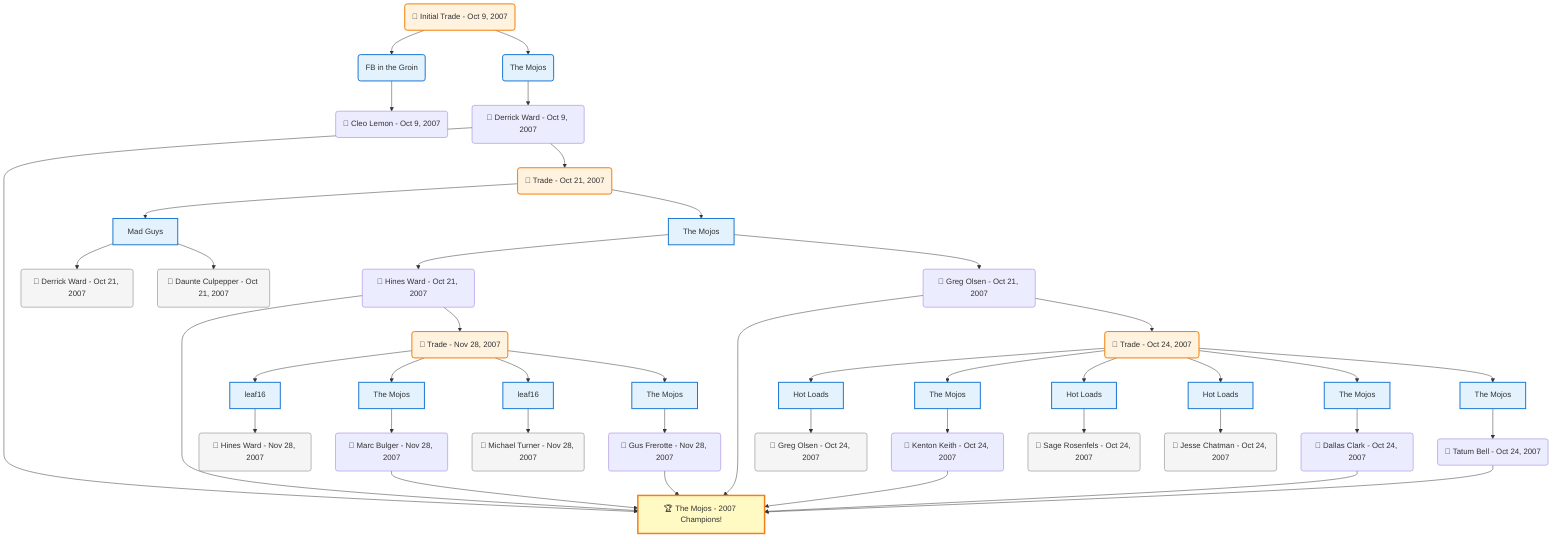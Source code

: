 flowchart TD

    TRADE_MAIN("🔄 Initial Trade - Oct 9, 2007")
    TEAM_1("FB in the Groin")
    TEAM_2("The Mojos")
    NODE_9c9375af-1982-447c-a53c-9518ac1cc52c("🔄 Cleo Lemon - Oct 9, 2007")
    NODE_9d54d290-ae8e-4fdd-9d43-c1ef819ea0bd("🔄 Derrick Ward - Oct 9, 2007")
    CHAMP_bbe2d0ad-54cf-4c22-be82-b2a5f262a157_2007["🏆 The Mojos - 2007 Champions!"]
    TRADE_b250236a-2382-4234-a042-2fa84a81b06a_3("🔄 Trade - Oct 21, 2007")
    TEAM_f5908944-6efd-40eb-af54-6c53004e0e2f_4["Mad Guys"]
    NODE_81120f5b-22bd-47e9-ab35-f04a90bb4058("🔄 Derrick Ward - Oct 21, 2007")
    NODE_cff5655f-ac9d-487f-8ed1-92e3214e7365("🔄 Daunte Culpepper - Oct 21, 2007")
    TEAM_bbe2d0ad-54cf-4c22-be82-b2a5f262a157_5["The Mojos"]
    NODE_a7ed07a6-5420-4b99-8ae3-52ac5f26f613("🔄 Hines Ward - Oct 21, 2007")
    TRADE_3a8d80a6-db8a-4d63-98e8-c495b5e26639_6("🔄 Trade - Nov 28, 2007")
    TEAM_66fb98f4-89a7-45f9-893a-b41d71e6249d_7["leaf16"]
    NODE_91e372ce-59bc-47bb-9e88-cf79be62c936("🔄 Hines Ward - Nov 28, 2007")
    TEAM_bbe2d0ad-54cf-4c22-be82-b2a5f262a157_8["The Mojos"]
    NODE_4103b6d7-a28f-4a7d-8b6a-1ce4f5695239("🔄 Marc Bulger - Nov 28, 2007")
    TEAM_66fb98f4-89a7-45f9-893a-b41d71e6249d_9["leaf16"]
    NODE_d8df4f38-ad56-4192-a87e-5ff6f2166d58("🔄 Michael Turner - Nov 28, 2007")
    TEAM_bbe2d0ad-54cf-4c22-be82-b2a5f262a157_10["The Mojos"]
    NODE_420928ec-cddd-4579-b112-ce77f0f2fd56("🔄 Gus Frerotte - Nov 28, 2007")
    NODE_d004e552-ba1f-4f47-9539-624fc836fe72("🔄 Greg Olsen - Oct 21, 2007")
    TRADE_4662e45f-9e71-47d2-a1be-e6da1eef0dcd_11("🔄 Trade - Oct 24, 2007")
    TEAM_8e9f18ff-62c3-40e8-bb10-32f74cf4ee33_12["Hot Loads"]
    NODE_497e9d5a-3bc9-4ca4-8828-d30851fe786d("🔄 Greg Olsen - Oct 24, 2007")
    TEAM_bbe2d0ad-54cf-4c22-be82-b2a5f262a157_13["The Mojos"]
    NODE_9f96722c-4017-466b-b54a-06f02e9dce4c("🔄 Kenton Keith - Oct 24, 2007")
    TEAM_8e9f18ff-62c3-40e8-bb10-32f74cf4ee33_14["Hot Loads"]
    NODE_64760d7a-a777-4278-be93-a241345552be("🔄 Sage Rosenfels - Oct 24, 2007")
    TEAM_8e9f18ff-62c3-40e8-bb10-32f74cf4ee33_15["Hot Loads"]
    NODE_5274181a-578e-429d-bb83-a2e156caf6c0("🔄 Jesse Chatman - Oct 24, 2007")
    TEAM_bbe2d0ad-54cf-4c22-be82-b2a5f262a157_16["The Mojos"]
    NODE_f6a179a1-e026-484d-9015-d45f15d3b914("🔄 Dallas Clark - Oct 24, 2007")
    TEAM_bbe2d0ad-54cf-4c22-be82-b2a5f262a157_17["The Mojos"]
    NODE_93b976f1-2eb9-42ae-b4b7-f0e7eab777f9("🔄 Tatum Bell - Oct 24, 2007")

    TRADE_MAIN --> TEAM_1
    TRADE_MAIN --> TEAM_2
    TEAM_1 --> NODE_9c9375af-1982-447c-a53c-9518ac1cc52c
    TEAM_2 --> NODE_9d54d290-ae8e-4fdd-9d43-c1ef819ea0bd
    NODE_9d54d290-ae8e-4fdd-9d43-c1ef819ea0bd --> CHAMP_bbe2d0ad-54cf-4c22-be82-b2a5f262a157_2007
    NODE_9d54d290-ae8e-4fdd-9d43-c1ef819ea0bd --> TRADE_b250236a-2382-4234-a042-2fa84a81b06a_3
    TRADE_b250236a-2382-4234-a042-2fa84a81b06a_3 --> TEAM_f5908944-6efd-40eb-af54-6c53004e0e2f_4
    TEAM_f5908944-6efd-40eb-af54-6c53004e0e2f_4 --> NODE_81120f5b-22bd-47e9-ab35-f04a90bb4058
    TEAM_f5908944-6efd-40eb-af54-6c53004e0e2f_4 --> NODE_cff5655f-ac9d-487f-8ed1-92e3214e7365
    TRADE_b250236a-2382-4234-a042-2fa84a81b06a_3 --> TEAM_bbe2d0ad-54cf-4c22-be82-b2a5f262a157_5
    TEAM_bbe2d0ad-54cf-4c22-be82-b2a5f262a157_5 --> NODE_a7ed07a6-5420-4b99-8ae3-52ac5f26f613
    NODE_a7ed07a6-5420-4b99-8ae3-52ac5f26f613 --> CHAMP_bbe2d0ad-54cf-4c22-be82-b2a5f262a157_2007
    NODE_a7ed07a6-5420-4b99-8ae3-52ac5f26f613 --> TRADE_3a8d80a6-db8a-4d63-98e8-c495b5e26639_6
    TRADE_3a8d80a6-db8a-4d63-98e8-c495b5e26639_6 --> TEAM_66fb98f4-89a7-45f9-893a-b41d71e6249d_7
    TEAM_66fb98f4-89a7-45f9-893a-b41d71e6249d_7 --> NODE_91e372ce-59bc-47bb-9e88-cf79be62c936
    TRADE_3a8d80a6-db8a-4d63-98e8-c495b5e26639_6 --> TEAM_bbe2d0ad-54cf-4c22-be82-b2a5f262a157_8
    TEAM_bbe2d0ad-54cf-4c22-be82-b2a5f262a157_8 --> NODE_4103b6d7-a28f-4a7d-8b6a-1ce4f5695239
    NODE_4103b6d7-a28f-4a7d-8b6a-1ce4f5695239 --> CHAMP_bbe2d0ad-54cf-4c22-be82-b2a5f262a157_2007
    TRADE_3a8d80a6-db8a-4d63-98e8-c495b5e26639_6 --> TEAM_66fb98f4-89a7-45f9-893a-b41d71e6249d_9
    TEAM_66fb98f4-89a7-45f9-893a-b41d71e6249d_9 --> NODE_d8df4f38-ad56-4192-a87e-5ff6f2166d58
    TRADE_3a8d80a6-db8a-4d63-98e8-c495b5e26639_6 --> TEAM_bbe2d0ad-54cf-4c22-be82-b2a5f262a157_10
    TEAM_bbe2d0ad-54cf-4c22-be82-b2a5f262a157_10 --> NODE_420928ec-cddd-4579-b112-ce77f0f2fd56
    NODE_420928ec-cddd-4579-b112-ce77f0f2fd56 --> CHAMP_bbe2d0ad-54cf-4c22-be82-b2a5f262a157_2007
    TEAM_bbe2d0ad-54cf-4c22-be82-b2a5f262a157_5 --> NODE_d004e552-ba1f-4f47-9539-624fc836fe72
    NODE_d004e552-ba1f-4f47-9539-624fc836fe72 --> CHAMP_bbe2d0ad-54cf-4c22-be82-b2a5f262a157_2007
    NODE_d004e552-ba1f-4f47-9539-624fc836fe72 --> TRADE_4662e45f-9e71-47d2-a1be-e6da1eef0dcd_11
    TRADE_4662e45f-9e71-47d2-a1be-e6da1eef0dcd_11 --> TEAM_8e9f18ff-62c3-40e8-bb10-32f74cf4ee33_12
    TEAM_8e9f18ff-62c3-40e8-bb10-32f74cf4ee33_12 --> NODE_497e9d5a-3bc9-4ca4-8828-d30851fe786d
    TRADE_4662e45f-9e71-47d2-a1be-e6da1eef0dcd_11 --> TEAM_bbe2d0ad-54cf-4c22-be82-b2a5f262a157_13
    TEAM_bbe2d0ad-54cf-4c22-be82-b2a5f262a157_13 --> NODE_9f96722c-4017-466b-b54a-06f02e9dce4c
    NODE_9f96722c-4017-466b-b54a-06f02e9dce4c --> CHAMP_bbe2d0ad-54cf-4c22-be82-b2a5f262a157_2007
    TRADE_4662e45f-9e71-47d2-a1be-e6da1eef0dcd_11 --> TEAM_8e9f18ff-62c3-40e8-bb10-32f74cf4ee33_14
    TEAM_8e9f18ff-62c3-40e8-bb10-32f74cf4ee33_14 --> NODE_64760d7a-a777-4278-be93-a241345552be
    TRADE_4662e45f-9e71-47d2-a1be-e6da1eef0dcd_11 --> TEAM_8e9f18ff-62c3-40e8-bb10-32f74cf4ee33_15
    TEAM_8e9f18ff-62c3-40e8-bb10-32f74cf4ee33_15 --> NODE_5274181a-578e-429d-bb83-a2e156caf6c0
    TRADE_4662e45f-9e71-47d2-a1be-e6da1eef0dcd_11 --> TEAM_bbe2d0ad-54cf-4c22-be82-b2a5f262a157_16
    TEAM_bbe2d0ad-54cf-4c22-be82-b2a5f262a157_16 --> NODE_f6a179a1-e026-484d-9015-d45f15d3b914
    NODE_f6a179a1-e026-484d-9015-d45f15d3b914 --> CHAMP_bbe2d0ad-54cf-4c22-be82-b2a5f262a157_2007
    TRADE_4662e45f-9e71-47d2-a1be-e6da1eef0dcd_11 --> TEAM_bbe2d0ad-54cf-4c22-be82-b2a5f262a157_17
    TEAM_bbe2d0ad-54cf-4c22-be82-b2a5f262a157_17 --> NODE_93b976f1-2eb9-42ae-b4b7-f0e7eab777f9
    NODE_93b976f1-2eb9-42ae-b4b7-f0e7eab777f9 --> CHAMP_bbe2d0ad-54cf-4c22-be82-b2a5f262a157_2007

    %% Node styling
    classDef teamNode fill:#e3f2fd,stroke:#1976d2,stroke-width:2px
    classDef tradeNode fill:#fff3e0,stroke:#f57c00,stroke-width:2px
    classDef playerNode fill:#f3e5f5,stroke:#7b1fa2,stroke-width:1px
    classDef nonRootPlayerNode fill:#f5f5f5,stroke:#757575,stroke-width:1px
    classDef endNode fill:#ffebee,stroke:#c62828,stroke-width:2px
    classDef waiverNode fill:#e8f5e8,stroke:#388e3c,stroke-width:2px
    classDef championshipNode fill:#fff9c4,stroke:#f57f17,stroke-width:3px

    class TEAM_1,TEAM_2,TEAM_f5908944-6efd-40eb-af54-6c53004e0e2f_4,TEAM_bbe2d0ad-54cf-4c22-be82-b2a5f262a157_5,TEAM_66fb98f4-89a7-45f9-893a-b41d71e6249d_7,TEAM_bbe2d0ad-54cf-4c22-be82-b2a5f262a157_8,TEAM_66fb98f4-89a7-45f9-893a-b41d71e6249d_9,TEAM_bbe2d0ad-54cf-4c22-be82-b2a5f262a157_10,TEAM_8e9f18ff-62c3-40e8-bb10-32f74cf4ee33_12,TEAM_bbe2d0ad-54cf-4c22-be82-b2a5f262a157_13,TEAM_8e9f18ff-62c3-40e8-bb10-32f74cf4ee33_14,TEAM_8e9f18ff-62c3-40e8-bb10-32f74cf4ee33_15,TEAM_bbe2d0ad-54cf-4c22-be82-b2a5f262a157_16,TEAM_bbe2d0ad-54cf-4c22-be82-b2a5f262a157_17 teamNode
    class CHAMP_bbe2d0ad-54cf-4c22-be82-b2a5f262a157_2007 championshipNode
    class NODE_81120f5b-22bd-47e9-ab35-f04a90bb4058,NODE_cff5655f-ac9d-487f-8ed1-92e3214e7365,NODE_91e372ce-59bc-47bb-9e88-cf79be62c936,NODE_d8df4f38-ad56-4192-a87e-5ff6f2166d58,NODE_497e9d5a-3bc9-4ca4-8828-d30851fe786d,NODE_64760d7a-a777-4278-be93-a241345552be,NODE_5274181a-578e-429d-bb83-a2e156caf6c0 nonRootPlayerNode
    class TRADE_MAIN,TRADE_b250236a-2382-4234-a042-2fa84a81b06a_3,TRADE_3a8d80a6-db8a-4d63-98e8-c495b5e26639_6,TRADE_4662e45f-9e71-47d2-a1be-e6da1eef0dcd_11 tradeNode